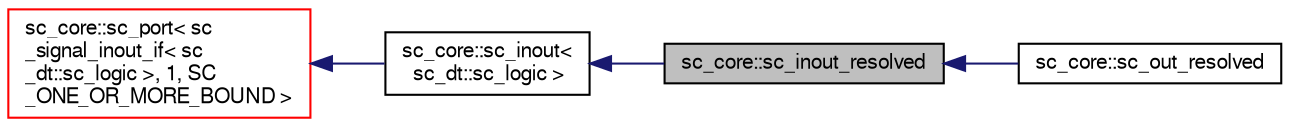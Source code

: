 digraph "sc_core::sc_inout_resolved"
{
  edge [fontname="FreeSans",fontsize="10",labelfontname="FreeSans",labelfontsize="10"];
  node [fontname="FreeSans",fontsize="10",shape=record];
  rankdir="LR";
  Node0 [label="sc_core::sc_inout_resolved",height=0.2,width=0.4,color="black", fillcolor="grey75", style="filled", fontcolor="black"];
  Node1 -> Node0 [dir="back",color="midnightblue",fontsize="10",style="solid",fontname="FreeSans"];
  Node1 [label="sc_core::sc_inout\<\l sc_dt::sc_logic \>",height=0.2,width=0.4,color="black", fillcolor="white", style="filled",URL="$a01308.html"];
  Node2 -> Node1 [dir="back",color="midnightblue",fontsize="10",style="solid",fontname="FreeSans"];
  Node2 [label="sc_core::sc_port\< sc\l_signal_inout_if\< sc\l_dt::sc_logic \>, 1, SC\l_ONE_OR_MORE_BOUND \>",height=0.2,width=0.4,color="red", fillcolor="white", style="filled",URL="$a01224.html"];
  Node0 -> Node6 [dir="back",color="midnightblue",fontsize="10",style="solid",fontname="FreeSans"];
  Node6 [label="sc_core::sc_out_resolved",height=0.2,width=0.4,color="black", fillcolor="white", style="filled",URL="$a01328.html"];
}

